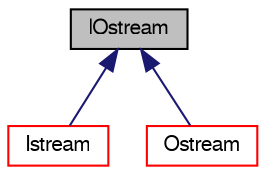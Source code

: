 digraph "IOstream"
{
  bgcolor="transparent";
  edge [fontname="FreeSans",fontsize="10",labelfontname="FreeSans",labelfontsize="10"];
  node [fontname="FreeSans",fontsize="10",shape=record];
  Node0 [label="IOstream",height=0.2,width=0.4,color="black", fillcolor="grey75", style="filled", fontcolor="black"];
  Node0 -> Node1 [dir="back",color="midnightblue",fontsize="10",style="solid",fontname="FreeSans"];
  Node1 [label="Istream",height=0.2,width=0.4,color="red",URL="$a26234.html",tooltip="An Istream is an abstract base class for all input systems (streams, files, token lists etc)..."];
  Node0 -> Node9 [dir="back",color="midnightblue",fontsize="10",style="solid",fontname="FreeSans"];
  Node9 [label="Ostream",height=0.2,width=0.4,color="red",URL="$a26238.html",tooltip="An Ostream is an abstract base class for all output systems (streams, files, token lists..."];
}
